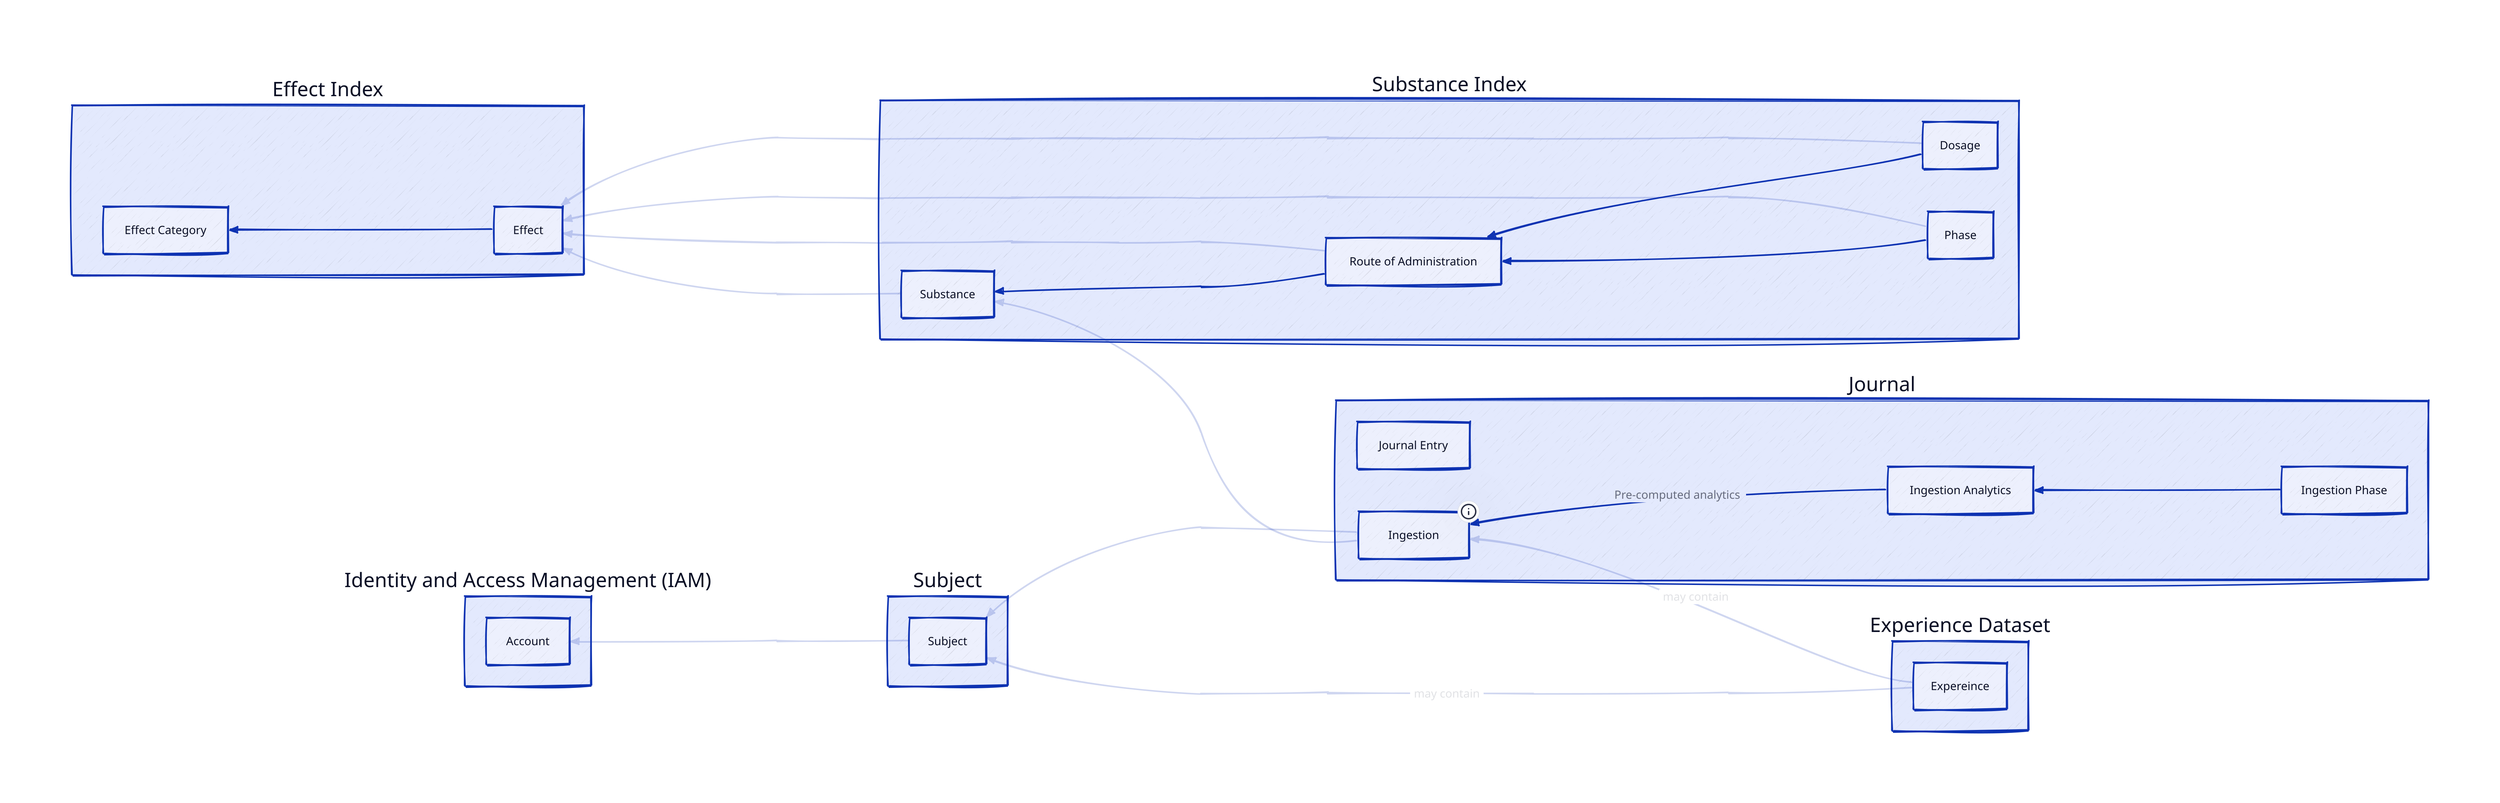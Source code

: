 direction: left

vars: {
  d2-config: {
    layout-engine: elk
    sketch: true
    theme-id: 301
  }
}

iam: {
  label: "Identity and Access Management (IAM)"

  account: "Account"
}

subject_database: {
  label: "Subject"
  subject: "Subject"

  subject -> _.iam.account: {
    style.opacity: 0.2
  }
}

effect_index: {
  label: "Effect Index"
  description: {
    label: |`md
      # Effect Index
    `|
  }

  effect: "Effect"
  effect_category: "Effect Category"

  effect -> effect_category
}

substance_index: {
  label: "Substance Index"

  # Substance
  substance: "Substance"
  route_of_administration: "Route of Administration"
  dosage: "Dosage"
  phase: "Phase"

  route_of_administration -> substance
  dosage -> route_of_administration
  phase -> route_of_administration

  substance -> _.effect_index.effect: {
    style.opacity: 0.2
  }
  dosage -> _.effect_index.effect: {
    style.opacity: 0.2
  }
  phase -> _.effect_index.effect: {
    style.opacity: 0.2
  }
  route_of_administration -> _.effect_index.effect: {
    style.opacity: 0.2
  }
}

# Journal data model
# [DATE], Ingested [SUBSTANCE] at [DOSAGE] [UNIT] via [ROUTE OF ADMINISTRATION] of [SUBSTANCE], [NOTES]
# Entry will following with each [PHASE] of ingestion to which effect will be correlated.
journal: {
  # TODO: Journal should be more in the form of calendar instead of plain storage of entries.

  label: "Journal"

  jounral_entry: "Journal Entry"
  ingestion: {
    label: "Ingestion"
    tooltip: "Ingestion is a single record of ingesting some compound by some route at specific dosage at specific time."
  }
  ingestion_phase: "Ingestion Phase"
  ingestion_analytics: "Ingestion Analytics"

  ingestion -> _.substance_index.substance: {
    style.opacity: 0.2
  }
  ingestion -> _.subject_database.subject: {
    style.opacity: 0.2
  }

  ingestion_analytics -> ingestion: "Pre-computed analytics"
  ingestion_phase -> ingestion_analytics
}

experience_db: {
  label: "Experience Dataset"

  experience: "Expereince"

  experience -> _.subject_database.subject: {
    label: "may contain"
    style.opacity: 0.2
  }
  experience -> _.journal.ingestion: {
    label: "may contain"
    style.opacity: 0.2
  }
}
